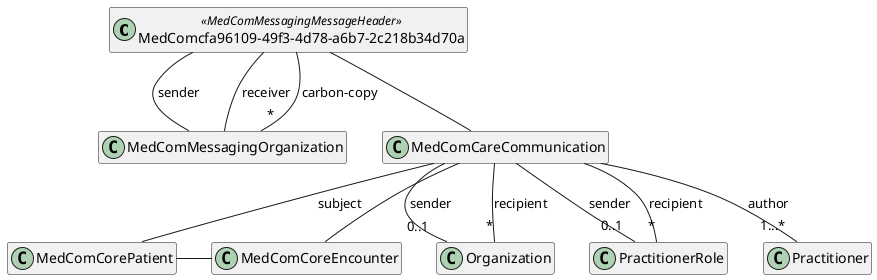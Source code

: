 @startuml CareCommunicationHeaderHeader

hide empty members


class "MedComcfa96109-49f3-4d78-a6b7-2c218b34d70a" as messageHeader <<MedComMessagingMessageHeader>>
class "MedComMessagingOrganization" as organization
class "MedComCareCommunication" as communication
class "MedComCorePatient" as patient
class "MedComCoreEncounter" as encounter
class "Organization" as recipientOrganization
class "PractitionerRole" as recipientRole
class "Practitioner" as author

messageHeader -- communication

messageHeader -- organization : "sender"
messageHeader -- organization : "receiver"
messageHeader --"*" organization : "carbon-copy"

communication -- patient : "subject"
communication -- encounter
communication --"0..1" recipientOrganization : "sender"
communication --"0..1" recipientRole : "sender"
communication --"*" recipientOrganization : "recipient"
communication --"*" recipientRole : "recipient"
communication --"1...*" author : "author"

patient - encounter
@enduml